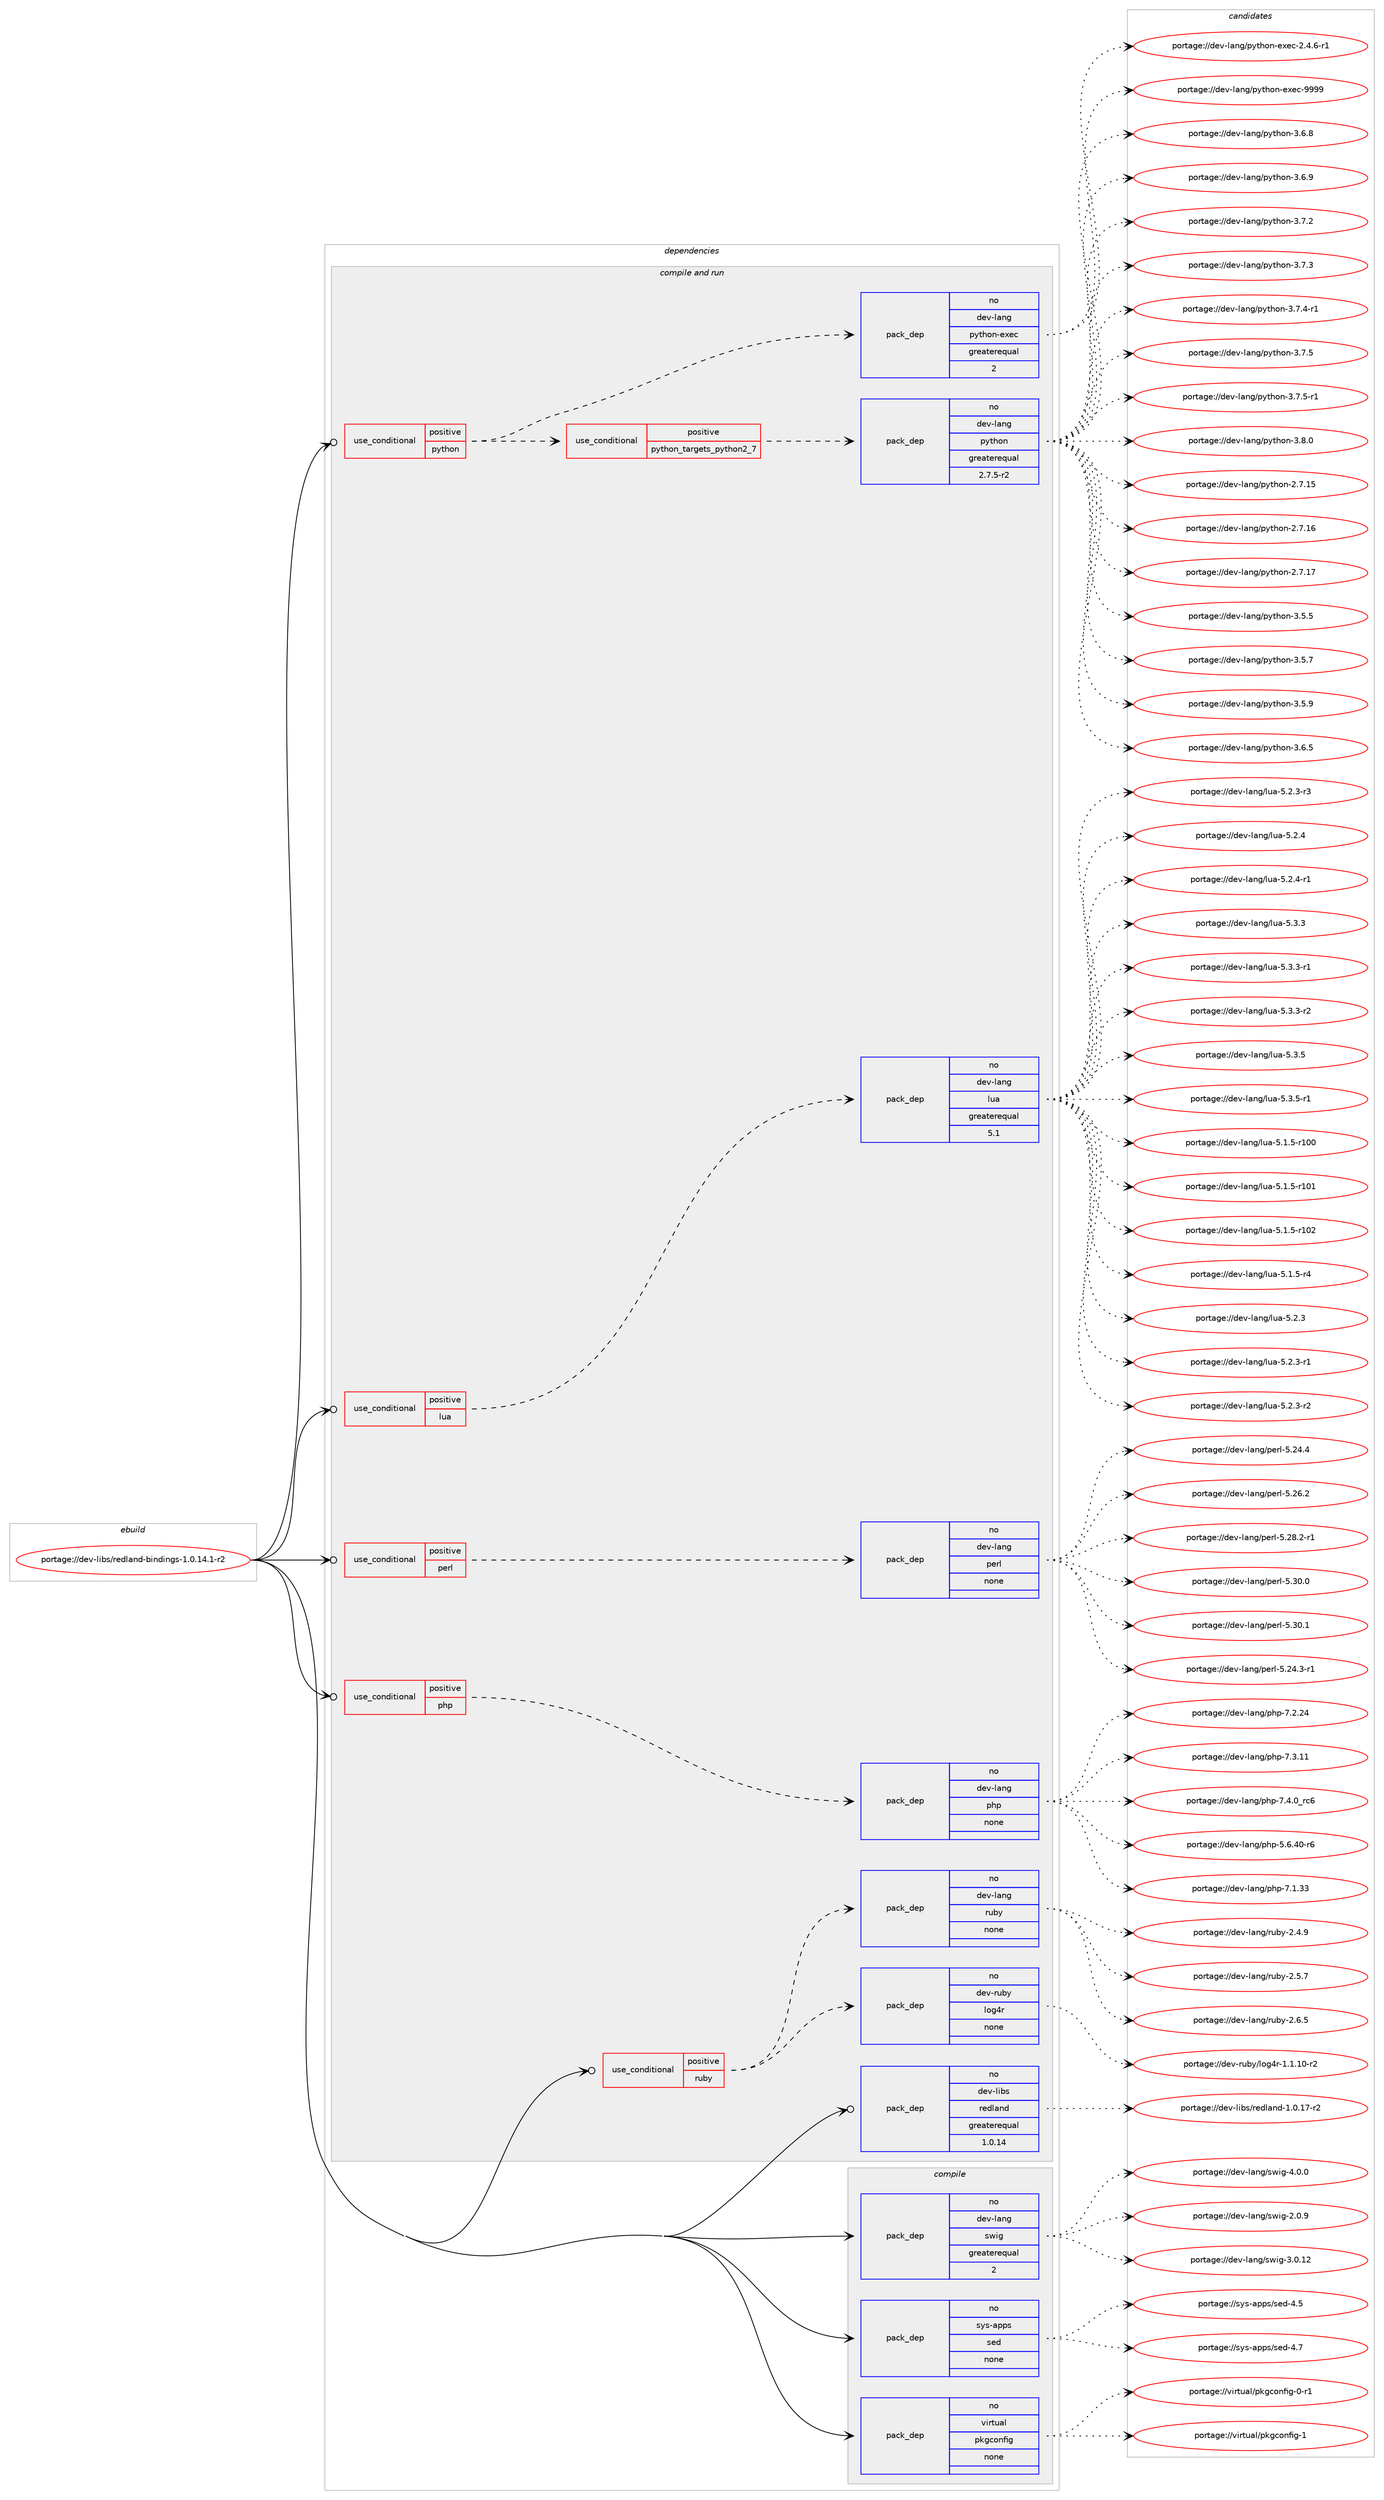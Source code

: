 digraph prolog {

# *************
# Graph options
# *************

newrank=true;
concentrate=true;
compound=true;
graph [rankdir=LR,fontname=Helvetica,fontsize=10,ranksep=1.5];#, ranksep=2.5, nodesep=0.2];
edge  [arrowhead=vee];
node  [fontname=Helvetica,fontsize=10];

# **********
# The ebuild
# **********

subgraph cluster_leftcol {
color=gray;
rank=same;
label=<<i>ebuild</i>>;
id [label="portage://dev-libs/redland-bindings-1.0.14.1-r2", color=red, width=4, href="../dev-libs/redland-bindings-1.0.14.1-r2.svg"];
}

# ****************
# The dependencies
# ****************

subgraph cluster_midcol {
color=gray;
label=<<i>dependencies</i>>;
subgraph cluster_compile {
fillcolor="#eeeeee";
style=filled;
label=<<i>compile</i>>;
subgraph pack78785 {
dependency103690 [label=<<TABLE BORDER="0" CELLBORDER="1" CELLSPACING="0" CELLPADDING="4" WIDTH="220"><TR><TD ROWSPAN="6" CELLPADDING="30">pack_dep</TD></TR><TR><TD WIDTH="110">no</TD></TR><TR><TD>dev-lang</TD></TR><TR><TD>swig</TD></TR><TR><TD>greaterequal</TD></TR><TR><TD>2</TD></TR></TABLE>>, shape=none, color=blue];
}
id:e -> dependency103690:w [weight=20,style="solid",arrowhead="vee"];
subgraph pack78786 {
dependency103691 [label=<<TABLE BORDER="0" CELLBORDER="1" CELLSPACING="0" CELLPADDING="4" WIDTH="220"><TR><TD ROWSPAN="6" CELLPADDING="30">pack_dep</TD></TR><TR><TD WIDTH="110">no</TD></TR><TR><TD>sys-apps</TD></TR><TR><TD>sed</TD></TR><TR><TD>none</TD></TR><TR><TD></TD></TR></TABLE>>, shape=none, color=blue];
}
id:e -> dependency103691:w [weight=20,style="solid",arrowhead="vee"];
subgraph pack78787 {
dependency103692 [label=<<TABLE BORDER="0" CELLBORDER="1" CELLSPACING="0" CELLPADDING="4" WIDTH="220"><TR><TD ROWSPAN="6" CELLPADDING="30">pack_dep</TD></TR><TR><TD WIDTH="110">no</TD></TR><TR><TD>virtual</TD></TR><TR><TD>pkgconfig</TD></TR><TR><TD>none</TD></TR><TR><TD></TD></TR></TABLE>>, shape=none, color=blue];
}
id:e -> dependency103692:w [weight=20,style="solid",arrowhead="vee"];
}
subgraph cluster_compileandrun {
fillcolor="#eeeeee";
style=filled;
label=<<i>compile and run</i>>;
subgraph cond21800 {
dependency103693 [label=<<TABLE BORDER="0" CELLBORDER="1" CELLSPACING="0" CELLPADDING="4"><TR><TD ROWSPAN="3" CELLPADDING="10">use_conditional</TD></TR><TR><TD>positive</TD></TR><TR><TD>lua</TD></TR></TABLE>>, shape=none, color=red];
subgraph pack78788 {
dependency103694 [label=<<TABLE BORDER="0" CELLBORDER="1" CELLSPACING="0" CELLPADDING="4" WIDTH="220"><TR><TD ROWSPAN="6" CELLPADDING="30">pack_dep</TD></TR><TR><TD WIDTH="110">no</TD></TR><TR><TD>dev-lang</TD></TR><TR><TD>lua</TD></TR><TR><TD>greaterequal</TD></TR><TR><TD>5.1</TD></TR></TABLE>>, shape=none, color=blue];
}
dependency103693:e -> dependency103694:w [weight=20,style="dashed",arrowhead="vee"];
}
id:e -> dependency103693:w [weight=20,style="solid",arrowhead="odotvee"];
subgraph cond21801 {
dependency103695 [label=<<TABLE BORDER="0" CELLBORDER="1" CELLSPACING="0" CELLPADDING="4"><TR><TD ROWSPAN="3" CELLPADDING="10">use_conditional</TD></TR><TR><TD>positive</TD></TR><TR><TD>perl</TD></TR></TABLE>>, shape=none, color=red];
subgraph pack78789 {
dependency103696 [label=<<TABLE BORDER="0" CELLBORDER="1" CELLSPACING="0" CELLPADDING="4" WIDTH="220"><TR><TD ROWSPAN="6" CELLPADDING="30">pack_dep</TD></TR><TR><TD WIDTH="110">no</TD></TR><TR><TD>dev-lang</TD></TR><TR><TD>perl</TD></TR><TR><TD>none</TD></TR><TR><TD></TD></TR></TABLE>>, shape=none, color=blue];
}
dependency103695:e -> dependency103696:w [weight=20,style="dashed",arrowhead="vee"];
}
id:e -> dependency103695:w [weight=20,style="solid",arrowhead="odotvee"];
subgraph cond21802 {
dependency103697 [label=<<TABLE BORDER="0" CELLBORDER="1" CELLSPACING="0" CELLPADDING="4"><TR><TD ROWSPAN="3" CELLPADDING="10">use_conditional</TD></TR><TR><TD>positive</TD></TR><TR><TD>php</TD></TR></TABLE>>, shape=none, color=red];
subgraph pack78790 {
dependency103698 [label=<<TABLE BORDER="0" CELLBORDER="1" CELLSPACING="0" CELLPADDING="4" WIDTH="220"><TR><TD ROWSPAN="6" CELLPADDING="30">pack_dep</TD></TR><TR><TD WIDTH="110">no</TD></TR><TR><TD>dev-lang</TD></TR><TR><TD>php</TD></TR><TR><TD>none</TD></TR><TR><TD></TD></TR></TABLE>>, shape=none, color=blue];
}
dependency103697:e -> dependency103698:w [weight=20,style="dashed",arrowhead="vee"];
}
id:e -> dependency103697:w [weight=20,style="solid",arrowhead="odotvee"];
subgraph cond21803 {
dependency103699 [label=<<TABLE BORDER="0" CELLBORDER="1" CELLSPACING="0" CELLPADDING="4"><TR><TD ROWSPAN="3" CELLPADDING="10">use_conditional</TD></TR><TR><TD>positive</TD></TR><TR><TD>python</TD></TR></TABLE>>, shape=none, color=red];
subgraph cond21804 {
dependency103700 [label=<<TABLE BORDER="0" CELLBORDER="1" CELLSPACING="0" CELLPADDING="4"><TR><TD ROWSPAN="3" CELLPADDING="10">use_conditional</TD></TR><TR><TD>positive</TD></TR><TR><TD>python_targets_python2_7</TD></TR></TABLE>>, shape=none, color=red];
subgraph pack78791 {
dependency103701 [label=<<TABLE BORDER="0" CELLBORDER="1" CELLSPACING="0" CELLPADDING="4" WIDTH="220"><TR><TD ROWSPAN="6" CELLPADDING="30">pack_dep</TD></TR><TR><TD WIDTH="110">no</TD></TR><TR><TD>dev-lang</TD></TR><TR><TD>python</TD></TR><TR><TD>greaterequal</TD></TR><TR><TD>2.7.5-r2</TD></TR></TABLE>>, shape=none, color=blue];
}
dependency103700:e -> dependency103701:w [weight=20,style="dashed",arrowhead="vee"];
}
dependency103699:e -> dependency103700:w [weight=20,style="dashed",arrowhead="vee"];
subgraph pack78792 {
dependency103702 [label=<<TABLE BORDER="0" CELLBORDER="1" CELLSPACING="0" CELLPADDING="4" WIDTH="220"><TR><TD ROWSPAN="6" CELLPADDING="30">pack_dep</TD></TR><TR><TD WIDTH="110">no</TD></TR><TR><TD>dev-lang</TD></TR><TR><TD>python-exec</TD></TR><TR><TD>greaterequal</TD></TR><TR><TD>2</TD></TR></TABLE>>, shape=none, color=blue];
}
dependency103699:e -> dependency103702:w [weight=20,style="dashed",arrowhead="vee"];
}
id:e -> dependency103699:w [weight=20,style="solid",arrowhead="odotvee"];
subgraph cond21805 {
dependency103703 [label=<<TABLE BORDER="0" CELLBORDER="1" CELLSPACING="0" CELLPADDING="4"><TR><TD ROWSPAN="3" CELLPADDING="10">use_conditional</TD></TR><TR><TD>positive</TD></TR><TR><TD>ruby</TD></TR></TABLE>>, shape=none, color=red];
subgraph pack78793 {
dependency103704 [label=<<TABLE BORDER="0" CELLBORDER="1" CELLSPACING="0" CELLPADDING="4" WIDTH="220"><TR><TD ROWSPAN="6" CELLPADDING="30">pack_dep</TD></TR><TR><TD WIDTH="110">no</TD></TR><TR><TD>dev-lang</TD></TR><TR><TD>ruby</TD></TR><TR><TD>none</TD></TR><TR><TD></TD></TR></TABLE>>, shape=none, color=blue];
}
dependency103703:e -> dependency103704:w [weight=20,style="dashed",arrowhead="vee"];
subgraph pack78794 {
dependency103705 [label=<<TABLE BORDER="0" CELLBORDER="1" CELLSPACING="0" CELLPADDING="4" WIDTH="220"><TR><TD ROWSPAN="6" CELLPADDING="30">pack_dep</TD></TR><TR><TD WIDTH="110">no</TD></TR><TR><TD>dev-ruby</TD></TR><TR><TD>log4r</TD></TR><TR><TD>none</TD></TR><TR><TD></TD></TR></TABLE>>, shape=none, color=blue];
}
dependency103703:e -> dependency103705:w [weight=20,style="dashed",arrowhead="vee"];
}
id:e -> dependency103703:w [weight=20,style="solid",arrowhead="odotvee"];
subgraph pack78795 {
dependency103706 [label=<<TABLE BORDER="0" CELLBORDER="1" CELLSPACING="0" CELLPADDING="4" WIDTH="220"><TR><TD ROWSPAN="6" CELLPADDING="30">pack_dep</TD></TR><TR><TD WIDTH="110">no</TD></TR><TR><TD>dev-libs</TD></TR><TR><TD>redland</TD></TR><TR><TD>greaterequal</TD></TR><TR><TD>1.0.14</TD></TR></TABLE>>, shape=none, color=blue];
}
id:e -> dependency103706:w [weight=20,style="solid",arrowhead="odotvee"];
}
subgraph cluster_run {
fillcolor="#eeeeee";
style=filled;
label=<<i>run</i>>;
}
}

# **************
# The candidates
# **************

subgraph cluster_choices {
rank=same;
color=gray;
label=<<i>candidates</i>>;

subgraph choice78785 {
color=black;
nodesep=1;
choiceportage100101118451089711010347115119105103455046484657 [label="portage://dev-lang/swig-2.0.9", color=red, width=4,href="../dev-lang/swig-2.0.9.svg"];
choiceportage10010111845108971101034711511910510345514648464950 [label="portage://dev-lang/swig-3.0.12", color=red, width=4,href="../dev-lang/swig-3.0.12.svg"];
choiceportage100101118451089711010347115119105103455246484648 [label="portage://dev-lang/swig-4.0.0", color=red, width=4,href="../dev-lang/swig-4.0.0.svg"];
dependency103690:e -> choiceportage100101118451089711010347115119105103455046484657:w [style=dotted,weight="100"];
dependency103690:e -> choiceportage10010111845108971101034711511910510345514648464950:w [style=dotted,weight="100"];
dependency103690:e -> choiceportage100101118451089711010347115119105103455246484648:w [style=dotted,weight="100"];
}
subgraph choice78786 {
color=black;
nodesep=1;
choiceportage11512111545971121121154711510110045524653 [label="portage://sys-apps/sed-4.5", color=red, width=4,href="../sys-apps/sed-4.5.svg"];
choiceportage11512111545971121121154711510110045524655 [label="portage://sys-apps/sed-4.7", color=red, width=4,href="../sys-apps/sed-4.7.svg"];
dependency103691:e -> choiceportage11512111545971121121154711510110045524653:w [style=dotted,weight="100"];
dependency103691:e -> choiceportage11512111545971121121154711510110045524655:w [style=dotted,weight="100"];
}
subgraph choice78787 {
color=black;
nodesep=1;
choiceportage11810511411611797108471121071039911111010210510345484511449 [label="portage://virtual/pkgconfig-0-r1", color=red, width=4,href="../virtual/pkgconfig-0-r1.svg"];
choiceportage1181051141161179710847112107103991111101021051034549 [label="portage://virtual/pkgconfig-1", color=red, width=4,href="../virtual/pkgconfig-1.svg"];
dependency103692:e -> choiceportage11810511411611797108471121071039911111010210510345484511449:w [style=dotted,weight="100"];
dependency103692:e -> choiceportage1181051141161179710847112107103991111101021051034549:w [style=dotted,weight="100"];
}
subgraph choice78788 {
color=black;
nodesep=1;
choiceportage1001011184510897110103471081179745534649465345114494848 [label="portage://dev-lang/lua-5.1.5-r100", color=red, width=4,href="../dev-lang/lua-5.1.5-r100.svg"];
choiceportage1001011184510897110103471081179745534649465345114494849 [label="portage://dev-lang/lua-5.1.5-r101", color=red, width=4,href="../dev-lang/lua-5.1.5-r101.svg"];
choiceportage1001011184510897110103471081179745534649465345114494850 [label="portage://dev-lang/lua-5.1.5-r102", color=red, width=4,href="../dev-lang/lua-5.1.5-r102.svg"];
choiceportage100101118451089711010347108117974553464946534511452 [label="portage://dev-lang/lua-5.1.5-r4", color=red, width=4,href="../dev-lang/lua-5.1.5-r4.svg"];
choiceportage10010111845108971101034710811797455346504651 [label="portage://dev-lang/lua-5.2.3", color=red, width=4,href="../dev-lang/lua-5.2.3.svg"];
choiceportage100101118451089711010347108117974553465046514511449 [label="portage://dev-lang/lua-5.2.3-r1", color=red, width=4,href="../dev-lang/lua-5.2.3-r1.svg"];
choiceportage100101118451089711010347108117974553465046514511450 [label="portage://dev-lang/lua-5.2.3-r2", color=red, width=4,href="../dev-lang/lua-5.2.3-r2.svg"];
choiceportage100101118451089711010347108117974553465046514511451 [label="portage://dev-lang/lua-5.2.3-r3", color=red, width=4,href="../dev-lang/lua-5.2.3-r3.svg"];
choiceportage10010111845108971101034710811797455346504652 [label="portage://dev-lang/lua-5.2.4", color=red, width=4,href="../dev-lang/lua-5.2.4.svg"];
choiceportage100101118451089711010347108117974553465046524511449 [label="portage://dev-lang/lua-5.2.4-r1", color=red, width=4,href="../dev-lang/lua-5.2.4-r1.svg"];
choiceportage10010111845108971101034710811797455346514651 [label="portage://dev-lang/lua-5.3.3", color=red, width=4,href="../dev-lang/lua-5.3.3.svg"];
choiceportage100101118451089711010347108117974553465146514511449 [label="portage://dev-lang/lua-5.3.3-r1", color=red, width=4,href="../dev-lang/lua-5.3.3-r1.svg"];
choiceportage100101118451089711010347108117974553465146514511450 [label="portage://dev-lang/lua-5.3.3-r2", color=red, width=4,href="../dev-lang/lua-5.3.3-r2.svg"];
choiceportage10010111845108971101034710811797455346514653 [label="portage://dev-lang/lua-5.3.5", color=red, width=4,href="../dev-lang/lua-5.3.5.svg"];
choiceportage100101118451089711010347108117974553465146534511449 [label="portage://dev-lang/lua-5.3.5-r1", color=red, width=4,href="../dev-lang/lua-5.3.5-r1.svg"];
dependency103694:e -> choiceportage1001011184510897110103471081179745534649465345114494848:w [style=dotted,weight="100"];
dependency103694:e -> choiceportage1001011184510897110103471081179745534649465345114494849:w [style=dotted,weight="100"];
dependency103694:e -> choiceportage1001011184510897110103471081179745534649465345114494850:w [style=dotted,weight="100"];
dependency103694:e -> choiceportage100101118451089711010347108117974553464946534511452:w [style=dotted,weight="100"];
dependency103694:e -> choiceportage10010111845108971101034710811797455346504651:w [style=dotted,weight="100"];
dependency103694:e -> choiceportage100101118451089711010347108117974553465046514511449:w [style=dotted,weight="100"];
dependency103694:e -> choiceportage100101118451089711010347108117974553465046514511450:w [style=dotted,weight="100"];
dependency103694:e -> choiceportage100101118451089711010347108117974553465046514511451:w [style=dotted,weight="100"];
dependency103694:e -> choiceportage10010111845108971101034710811797455346504652:w [style=dotted,weight="100"];
dependency103694:e -> choiceportage100101118451089711010347108117974553465046524511449:w [style=dotted,weight="100"];
dependency103694:e -> choiceportage10010111845108971101034710811797455346514651:w [style=dotted,weight="100"];
dependency103694:e -> choiceportage100101118451089711010347108117974553465146514511449:w [style=dotted,weight="100"];
dependency103694:e -> choiceportage100101118451089711010347108117974553465146514511450:w [style=dotted,weight="100"];
dependency103694:e -> choiceportage10010111845108971101034710811797455346514653:w [style=dotted,weight="100"];
dependency103694:e -> choiceportage100101118451089711010347108117974553465146534511449:w [style=dotted,weight="100"];
}
subgraph choice78789 {
color=black;
nodesep=1;
choiceportage100101118451089711010347112101114108455346505246514511449 [label="portage://dev-lang/perl-5.24.3-r1", color=red, width=4,href="../dev-lang/perl-5.24.3-r1.svg"];
choiceportage10010111845108971101034711210111410845534650524652 [label="portage://dev-lang/perl-5.24.4", color=red, width=4,href="../dev-lang/perl-5.24.4.svg"];
choiceportage10010111845108971101034711210111410845534650544650 [label="portage://dev-lang/perl-5.26.2", color=red, width=4,href="../dev-lang/perl-5.26.2.svg"];
choiceportage100101118451089711010347112101114108455346505646504511449 [label="portage://dev-lang/perl-5.28.2-r1", color=red, width=4,href="../dev-lang/perl-5.28.2-r1.svg"];
choiceportage10010111845108971101034711210111410845534651484648 [label="portage://dev-lang/perl-5.30.0", color=red, width=4,href="../dev-lang/perl-5.30.0.svg"];
choiceportage10010111845108971101034711210111410845534651484649 [label="portage://dev-lang/perl-5.30.1", color=red, width=4,href="../dev-lang/perl-5.30.1.svg"];
dependency103696:e -> choiceportage100101118451089711010347112101114108455346505246514511449:w [style=dotted,weight="100"];
dependency103696:e -> choiceportage10010111845108971101034711210111410845534650524652:w [style=dotted,weight="100"];
dependency103696:e -> choiceportage10010111845108971101034711210111410845534650544650:w [style=dotted,weight="100"];
dependency103696:e -> choiceportage100101118451089711010347112101114108455346505646504511449:w [style=dotted,weight="100"];
dependency103696:e -> choiceportage10010111845108971101034711210111410845534651484648:w [style=dotted,weight="100"];
dependency103696:e -> choiceportage10010111845108971101034711210111410845534651484649:w [style=dotted,weight="100"];
}
subgraph choice78790 {
color=black;
nodesep=1;
choiceportage100101118451089711010347112104112455346544652484511454 [label="portage://dev-lang/php-5.6.40-r6", color=red, width=4,href="../dev-lang/php-5.6.40-r6.svg"];
choiceportage10010111845108971101034711210411245554649465151 [label="portage://dev-lang/php-7.1.33", color=red, width=4,href="../dev-lang/php-7.1.33.svg"];
choiceportage10010111845108971101034711210411245554650465052 [label="portage://dev-lang/php-7.2.24", color=red, width=4,href="../dev-lang/php-7.2.24.svg"];
choiceportage10010111845108971101034711210411245554651464949 [label="portage://dev-lang/php-7.3.11", color=red, width=4,href="../dev-lang/php-7.3.11.svg"];
choiceportage100101118451089711010347112104112455546524648951149954 [label="portage://dev-lang/php-7.4.0_rc6", color=red, width=4,href="../dev-lang/php-7.4.0_rc6.svg"];
dependency103698:e -> choiceportage100101118451089711010347112104112455346544652484511454:w [style=dotted,weight="100"];
dependency103698:e -> choiceportage10010111845108971101034711210411245554649465151:w [style=dotted,weight="100"];
dependency103698:e -> choiceportage10010111845108971101034711210411245554650465052:w [style=dotted,weight="100"];
dependency103698:e -> choiceportage10010111845108971101034711210411245554651464949:w [style=dotted,weight="100"];
dependency103698:e -> choiceportage100101118451089711010347112104112455546524648951149954:w [style=dotted,weight="100"];
}
subgraph choice78791 {
color=black;
nodesep=1;
choiceportage10010111845108971101034711212111610411111045504655464953 [label="portage://dev-lang/python-2.7.15", color=red, width=4,href="../dev-lang/python-2.7.15.svg"];
choiceportage10010111845108971101034711212111610411111045504655464954 [label="portage://dev-lang/python-2.7.16", color=red, width=4,href="../dev-lang/python-2.7.16.svg"];
choiceportage10010111845108971101034711212111610411111045504655464955 [label="portage://dev-lang/python-2.7.17", color=red, width=4,href="../dev-lang/python-2.7.17.svg"];
choiceportage100101118451089711010347112121116104111110455146534653 [label="portage://dev-lang/python-3.5.5", color=red, width=4,href="../dev-lang/python-3.5.5.svg"];
choiceportage100101118451089711010347112121116104111110455146534655 [label="portage://dev-lang/python-3.5.7", color=red, width=4,href="../dev-lang/python-3.5.7.svg"];
choiceportage100101118451089711010347112121116104111110455146534657 [label="portage://dev-lang/python-3.5.9", color=red, width=4,href="../dev-lang/python-3.5.9.svg"];
choiceportage100101118451089711010347112121116104111110455146544653 [label="portage://dev-lang/python-3.6.5", color=red, width=4,href="../dev-lang/python-3.6.5.svg"];
choiceportage100101118451089711010347112121116104111110455146544656 [label="portage://dev-lang/python-3.6.8", color=red, width=4,href="../dev-lang/python-3.6.8.svg"];
choiceportage100101118451089711010347112121116104111110455146544657 [label="portage://dev-lang/python-3.6.9", color=red, width=4,href="../dev-lang/python-3.6.9.svg"];
choiceportage100101118451089711010347112121116104111110455146554650 [label="portage://dev-lang/python-3.7.2", color=red, width=4,href="../dev-lang/python-3.7.2.svg"];
choiceportage100101118451089711010347112121116104111110455146554651 [label="portage://dev-lang/python-3.7.3", color=red, width=4,href="../dev-lang/python-3.7.3.svg"];
choiceportage1001011184510897110103471121211161041111104551465546524511449 [label="portage://dev-lang/python-3.7.4-r1", color=red, width=4,href="../dev-lang/python-3.7.4-r1.svg"];
choiceportage100101118451089711010347112121116104111110455146554653 [label="portage://dev-lang/python-3.7.5", color=red, width=4,href="../dev-lang/python-3.7.5.svg"];
choiceportage1001011184510897110103471121211161041111104551465546534511449 [label="portage://dev-lang/python-3.7.5-r1", color=red, width=4,href="../dev-lang/python-3.7.5-r1.svg"];
choiceportage100101118451089711010347112121116104111110455146564648 [label="portage://dev-lang/python-3.8.0", color=red, width=4,href="../dev-lang/python-3.8.0.svg"];
dependency103701:e -> choiceportage10010111845108971101034711212111610411111045504655464953:w [style=dotted,weight="100"];
dependency103701:e -> choiceportage10010111845108971101034711212111610411111045504655464954:w [style=dotted,weight="100"];
dependency103701:e -> choiceportage10010111845108971101034711212111610411111045504655464955:w [style=dotted,weight="100"];
dependency103701:e -> choiceportage100101118451089711010347112121116104111110455146534653:w [style=dotted,weight="100"];
dependency103701:e -> choiceportage100101118451089711010347112121116104111110455146534655:w [style=dotted,weight="100"];
dependency103701:e -> choiceportage100101118451089711010347112121116104111110455146534657:w [style=dotted,weight="100"];
dependency103701:e -> choiceportage100101118451089711010347112121116104111110455146544653:w [style=dotted,weight="100"];
dependency103701:e -> choiceportage100101118451089711010347112121116104111110455146544656:w [style=dotted,weight="100"];
dependency103701:e -> choiceportage100101118451089711010347112121116104111110455146544657:w [style=dotted,weight="100"];
dependency103701:e -> choiceportage100101118451089711010347112121116104111110455146554650:w [style=dotted,weight="100"];
dependency103701:e -> choiceportage100101118451089711010347112121116104111110455146554651:w [style=dotted,weight="100"];
dependency103701:e -> choiceportage1001011184510897110103471121211161041111104551465546524511449:w [style=dotted,weight="100"];
dependency103701:e -> choiceportage100101118451089711010347112121116104111110455146554653:w [style=dotted,weight="100"];
dependency103701:e -> choiceportage1001011184510897110103471121211161041111104551465546534511449:w [style=dotted,weight="100"];
dependency103701:e -> choiceportage100101118451089711010347112121116104111110455146564648:w [style=dotted,weight="100"];
}
subgraph choice78792 {
color=black;
nodesep=1;
choiceportage10010111845108971101034711212111610411111045101120101994550465246544511449 [label="portage://dev-lang/python-exec-2.4.6-r1", color=red, width=4,href="../dev-lang/python-exec-2.4.6-r1.svg"];
choiceportage10010111845108971101034711212111610411111045101120101994557575757 [label="portage://dev-lang/python-exec-9999", color=red, width=4,href="../dev-lang/python-exec-9999.svg"];
dependency103702:e -> choiceportage10010111845108971101034711212111610411111045101120101994550465246544511449:w [style=dotted,weight="100"];
dependency103702:e -> choiceportage10010111845108971101034711212111610411111045101120101994557575757:w [style=dotted,weight="100"];
}
subgraph choice78793 {
color=black;
nodesep=1;
choiceportage10010111845108971101034711411798121455046524657 [label="portage://dev-lang/ruby-2.4.9", color=red, width=4,href="../dev-lang/ruby-2.4.9.svg"];
choiceportage10010111845108971101034711411798121455046534655 [label="portage://dev-lang/ruby-2.5.7", color=red, width=4,href="../dev-lang/ruby-2.5.7.svg"];
choiceportage10010111845108971101034711411798121455046544653 [label="portage://dev-lang/ruby-2.6.5", color=red, width=4,href="../dev-lang/ruby-2.6.5.svg"];
dependency103704:e -> choiceportage10010111845108971101034711411798121455046524657:w [style=dotted,weight="100"];
dependency103704:e -> choiceportage10010111845108971101034711411798121455046534655:w [style=dotted,weight="100"];
dependency103704:e -> choiceportage10010111845108971101034711411798121455046544653:w [style=dotted,weight="100"];
}
subgraph choice78794 {
color=black;
nodesep=1;
choiceportage10010111845114117981214710811110352114454946494649484511450 [label="portage://dev-ruby/log4r-1.1.10-r2", color=red, width=4,href="../dev-ruby/log4r-1.1.10-r2.svg"];
dependency103705:e -> choiceportage10010111845114117981214710811110352114454946494649484511450:w [style=dotted,weight="100"];
}
subgraph choice78795 {
color=black;
nodesep=1;
choiceportage10010111845108105981154711410110010897110100454946484649554511450 [label="portage://dev-libs/redland-1.0.17-r2", color=red, width=4,href="../dev-libs/redland-1.0.17-r2.svg"];
dependency103706:e -> choiceportage10010111845108105981154711410110010897110100454946484649554511450:w [style=dotted,weight="100"];
}
}

}
